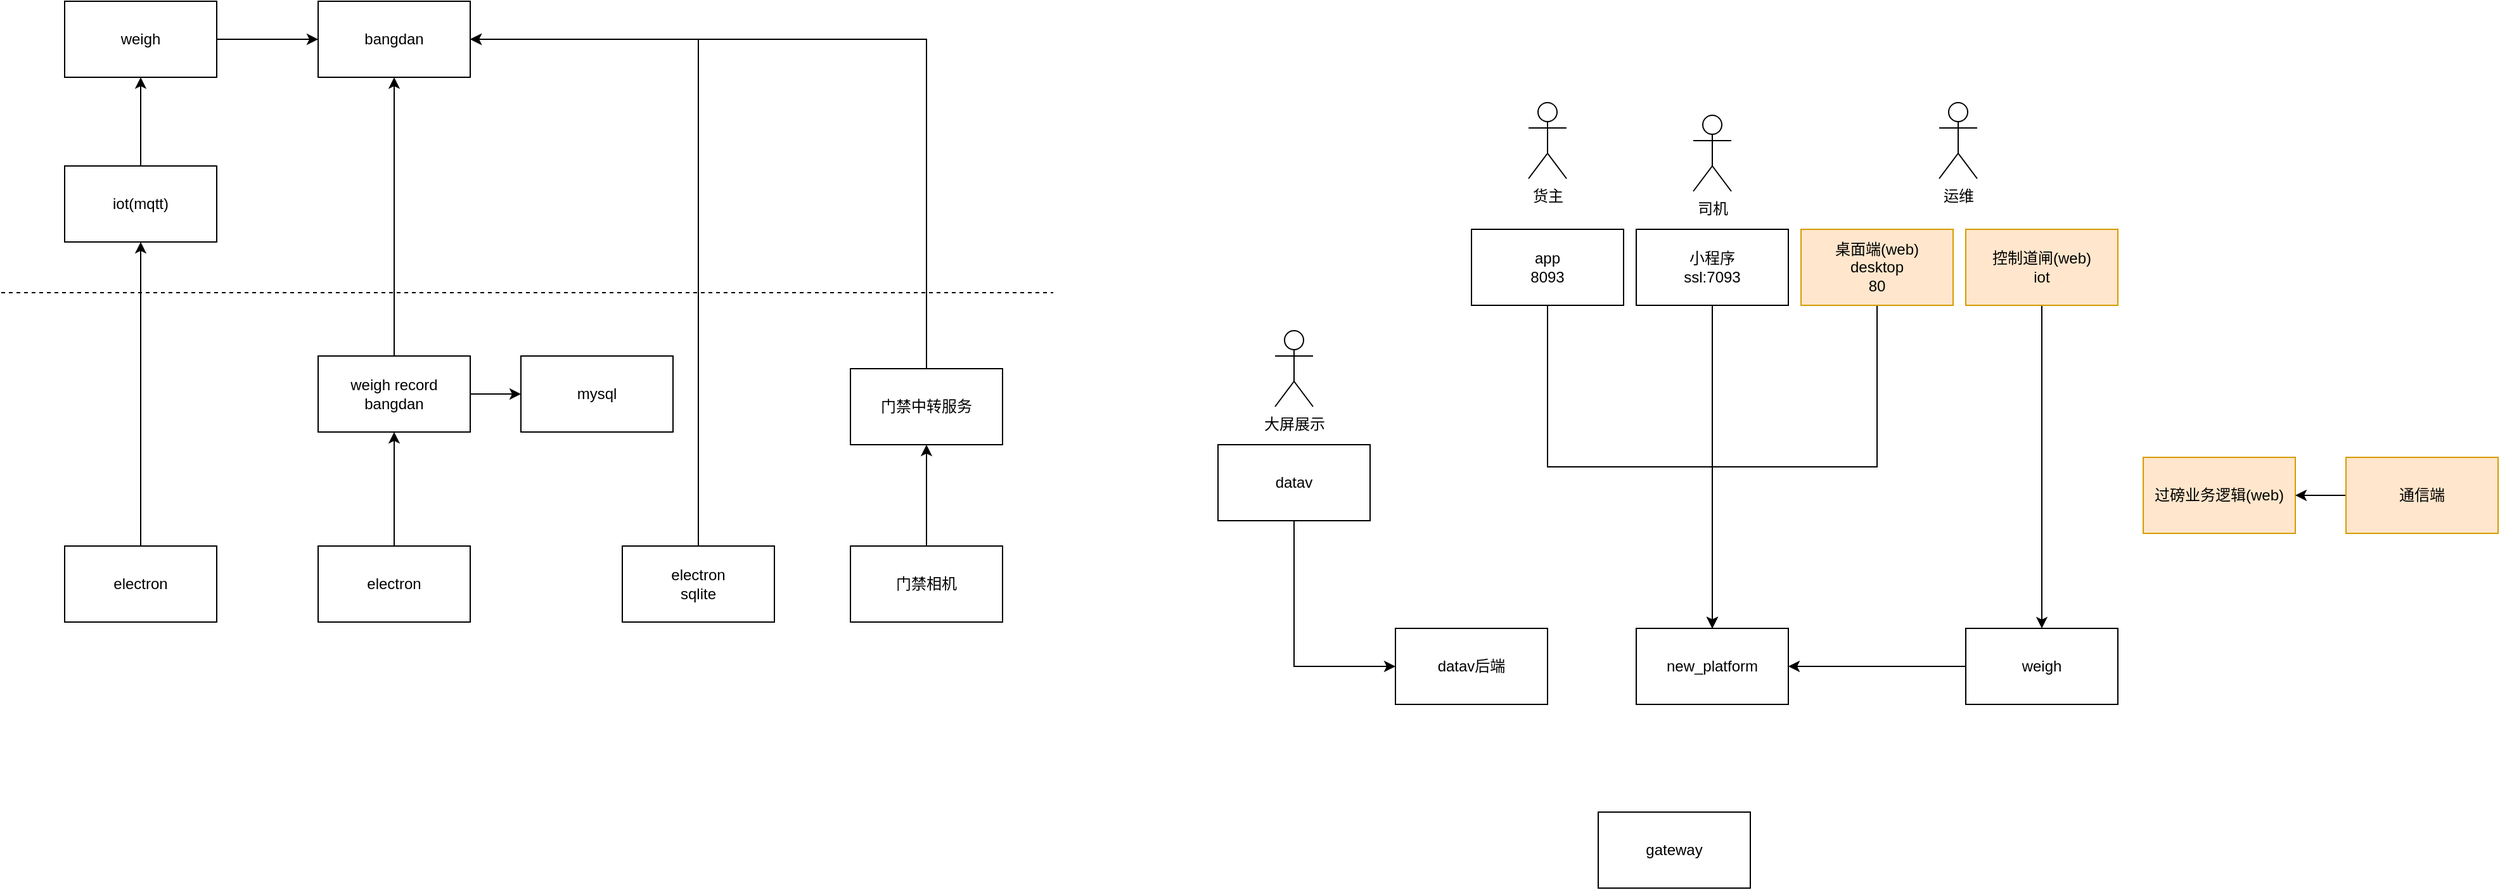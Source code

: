 <mxfile version="14.6.13" type="github">
  <diagram id="i68JFdNTJ4IvCKRYNh7I" name="Page-1">
    <mxGraphModel dx="2795" dy="619" grid="1" gridSize="10" guides="1" tooltips="1" connect="1" arrows="1" fold="1" page="1" pageScale="1" pageWidth="827" pageHeight="1169" math="0" shadow="0">
      <root>
        <mxCell id="0" />
        <mxCell id="1" parent="0" />
        <mxCell id="E38PJkLzuDfSd40zfgup-23" style="edgeStyle=orthogonalEdgeStyle;rounded=0;orthogonalLoop=1;jettySize=auto;html=1;exitX=0.5;exitY=1;exitDx=0;exitDy=0;" parent="1" source="E38PJkLzuDfSd40zfgup-1" target="E38PJkLzuDfSd40zfgup-14" edge="1">
          <mxGeometry relative="1" as="geometry" />
        </mxCell>
        <mxCell id="E38PJkLzuDfSd40zfgup-1" value="桌面端(web)&lt;br&gt;desktop&lt;br&gt;80" style="rounded=0;whiteSpace=wrap;html=1;fillColor=#ffe6cc;strokeColor=#d79b00;" parent="1" vertex="1">
          <mxGeometry x="290" y="270" width="120" height="60" as="geometry" />
        </mxCell>
        <mxCell id="E38PJkLzuDfSd40zfgup-21" style="edgeStyle=orthogonalEdgeStyle;rounded=0;orthogonalLoop=1;jettySize=auto;html=1;exitX=0.5;exitY=1;exitDx=0;exitDy=0;" parent="1" source="E38PJkLzuDfSd40zfgup-2" target="E38PJkLzuDfSd40zfgup-13" edge="1">
          <mxGeometry relative="1" as="geometry" />
        </mxCell>
        <mxCell id="E38PJkLzuDfSd40zfgup-2" value="控制道闸(web)&lt;br&gt;iot" style="rounded=0;whiteSpace=wrap;html=1;fillColor=#ffe6cc;strokeColor=#d79b00;" parent="1" vertex="1">
          <mxGeometry x="420" y="270" width="120" height="60" as="geometry" />
        </mxCell>
        <mxCell id="E38PJkLzuDfSd40zfgup-3" value="过磅业务逻辑(web)" style="rounded=0;whiteSpace=wrap;html=1;fillColor=#ffe6cc;strokeColor=#d79b00;" parent="1" vertex="1">
          <mxGeometry x="560" y="450" width="120" height="60" as="geometry" />
        </mxCell>
        <mxCell id="E38PJkLzuDfSd40zfgup-4" value="运维" style="shape=umlActor;verticalLabelPosition=bottom;verticalAlign=top;html=1;outlineConnect=0;" parent="1" vertex="1">
          <mxGeometry x="399" y="170" width="30" height="60" as="geometry" />
        </mxCell>
        <mxCell id="E38PJkLzuDfSd40zfgup-24" style="edgeStyle=orthogonalEdgeStyle;rounded=0;orthogonalLoop=1;jettySize=auto;html=1;exitX=0.5;exitY=1;exitDx=0;exitDy=0;entryX=0.5;entryY=0;entryDx=0;entryDy=0;" parent="1" source="E38PJkLzuDfSd40zfgup-6" target="E38PJkLzuDfSd40zfgup-14" edge="1">
          <mxGeometry relative="1" as="geometry" />
        </mxCell>
        <mxCell id="E38PJkLzuDfSd40zfgup-6" value="小程序&lt;br&gt;ssl:7093" style="rounded=0;whiteSpace=wrap;html=1;" parent="1" vertex="1">
          <mxGeometry x="160" y="270" width="120" height="60" as="geometry" />
        </mxCell>
        <mxCell id="E38PJkLzuDfSd40zfgup-7" value="司机" style="shape=umlActor;verticalLabelPosition=bottom;verticalAlign=top;html=1;outlineConnect=0;" parent="1" vertex="1">
          <mxGeometry x="205" y="180" width="30" height="60" as="geometry" />
        </mxCell>
        <mxCell id="E38PJkLzuDfSd40zfgup-8" value="gateway" style="rounded=0;whiteSpace=wrap;html=1;" parent="1" vertex="1">
          <mxGeometry x="130" y="730" width="120" height="60" as="geometry" />
        </mxCell>
        <mxCell id="E38PJkLzuDfSd40zfgup-25" style="edgeStyle=orthogonalEdgeStyle;rounded=0;orthogonalLoop=1;jettySize=auto;html=1;exitX=0.5;exitY=1;exitDx=0;exitDy=0;entryX=0.5;entryY=0;entryDx=0;entryDy=0;" parent="1" source="E38PJkLzuDfSd40zfgup-9" target="E38PJkLzuDfSd40zfgup-14" edge="1">
          <mxGeometry relative="1" as="geometry">
            <mxPoint x="290" y="590" as="targetPoint" />
          </mxGeometry>
        </mxCell>
        <mxCell id="E38PJkLzuDfSd40zfgup-9" value="app&lt;br&gt;8093" style="rounded=0;whiteSpace=wrap;html=1;" parent="1" vertex="1">
          <mxGeometry x="30" y="270" width="120" height="60" as="geometry" />
        </mxCell>
        <mxCell id="E38PJkLzuDfSd40zfgup-11" value="货主" style="shape=umlActor;verticalLabelPosition=bottom;verticalAlign=top;html=1;outlineConnect=0;" parent="1" vertex="1">
          <mxGeometry x="75" y="170" width="30" height="60" as="geometry" />
        </mxCell>
        <mxCell id="E38PJkLzuDfSd40zfgup-18" style="edgeStyle=orthogonalEdgeStyle;rounded=0;orthogonalLoop=1;jettySize=auto;html=1;exitX=0;exitY=0.5;exitDx=0;exitDy=0;entryX=1;entryY=0.5;entryDx=0;entryDy=0;" parent="1" source="E38PJkLzuDfSd40zfgup-12" target="E38PJkLzuDfSd40zfgup-3" edge="1">
          <mxGeometry relative="1" as="geometry" />
        </mxCell>
        <mxCell id="E38PJkLzuDfSd40zfgup-12" value="通信端" style="rounded=0;whiteSpace=wrap;html=1;fillColor=#ffe6cc;strokeColor=#d79b00;" parent="1" vertex="1">
          <mxGeometry x="720" y="450" width="120" height="60" as="geometry" />
        </mxCell>
        <mxCell id="E38PJkLzuDfSd40zfgup-20" style="edgeStyle=orthogonalEdgeStyle;rounded=0;orthogonalLoop=1;jettySize=auto;html=1;exitX=0;exitY=0.5;exitDx=0;exitDy=0;entryX=1;entryY=0.5;entryDx=0;entryDy=0;" parent="1" source="E38PJkLzuDfSd40zfgup-13" target="E38PJkLzuDfSd40zfgup-14" edge="1">
          <mxGeometry relative="1" as="geometry" />
        </mxCell>
        <mxCell id="E38PJkLzuDfSd40zfgup-13" value="weigh" style="rounded=0;whiteSpace=wrap;html=1;" parent="1" vertex="1">
          <mxGeometry x="420" y="585" width="120" height="60" as="geometry" />
        </mxCell>
        <mxCell id="E38PJkLzuDfSd40zfgup-14" value="new_platform" style="rounded=0;whiteSpace=wrap;html=1;" parent="1" vertex="1">
          <mxGeometry x="160" y="585" width="120" height="60" as="geometry" />
        </mxCell>
        <mxCell id="E38PJkLzuDfSd40zfgup-15" value="大屏展示" style="shape=umlActor;verticalLabelPosition=bottom;verticalAlign=top;html=1;outlineConnect=0;" parent="1" vertex="1">
          <mxGeometry x="-125" y="350" width="30" height="60" as="geometry" />
        </mxCell>
        <mxCell id="E38PJkLzuDfSd40zfgup-22" style="edgeStyle=orthogonalEdgeStyle;rounded=0;orthogonalLoop=1;jettySize=auto;html=1;exitX=0.5;exitY=1;exitDx=0;exitDy=0;entryX=0;entryY=0.5;entryDx=0;entryDy=0;" parent="1" source="E38PJkLzuDfSd40zfgup-16" target="E38PJkLzuDfSd40zfgup-17" edge="1">
          <mxGeometry relative="1" as="geometry" />
        </mxCell>
        <mxCell id="E38PJkLzuDfSd40zfgup-16" value="datav" style="rounded=0;whiteSpace=wrap;html=1;" parent="1" vertex="1">
          <mxGeometry x="-170" y="440" width="120" height="60" as="geometry" />
        </mxCell>
        <mxCell id="E38PJkLzuDfSd40zfgup-17" value="datav后端" style="rounded=0;whiteSpace=wrap;html=1;" parent="1" vertex="1">
          <mxGeometry x="-30" y="585" width="120" height="60" as="geometry" />
        </mxCell>
        <mxCell id="j8AdsAXacqCM0w1QrOaS-9" style="edgeStyle=orthogonalEdgeStyle;rounded=0;orthogonalLoop=1;jettySize=auto;html=1;exitX=0.5;exitY=0;exitDx=0;exitDy=0;entryX=0.5;entryY=1;entryDx=0;entryDy=0;" edge="1" parent="1" source="j8AdsAXacqCM0w1QrOaS-1" target="j8AdsAXacqCM0w1QrOaS-3">
          <mxGeometry relative="1" as="geometry" />
        </mxCell>
        <mxCell id="j8AdsAXacqCM0w1QrOaS-1" value="iot(mqtt)" style="rounded=0;whiteSpace=wrap;html=1;" vertex="1" parent="1">
          <mxGeometry x="-1080" y="220" width="120" height="60" as="geometry" />
        </mxCell>
        <mxCell id="j8AdsAXacqCM0w1QrOaS-8" style="edgeStyle=orthogonalEdgeStyle;rounded=0;orthogonalLoop=1;jettySize=auto;html=1;exitX=0.5;exitY=0;exitDx=0;exitDy=0;entryX=0.5;entryY=1;entryDx=0;entryDy=0;" edge="1" parent="1" source="j8AdsAXacqCM0w1QrOaS-2" target="j8AdsAXacqCM0w1QrOaS-1">
          <mxGeometry relative="1" as="geometry" />
        </mxCell>
        <mxCell id="j8AdsAXacqCM0w1QrOaS-2" value="electron" style="rounded=0;whiteSpace=wrap;html=1;" vertex="1" parent="1">
          <mxGeometry x="-1080" y="520" width="120" height="60" as="geometry" />
        </mxCell>
        <mxCell id="j8AdsAXacqCM0w1QrOaS-11" style="edgeStyle=orthogonalEdgeStyle;rounded=0;orthogonalLoop=1;jettySize=auto;html=1;exitX=1;exitY=0.5;exitDx=0;exitDy=0;" edge="1" parent="1" source="j8AdsAXacqCM0w1QrOaS-3" target="j8AdsAXacqCM0w1QrOaS-10">
          <mxGeometry relative="1" as="geometry" />
        </mxCell>
        <mxCell id="j8AdsAXacqCM0w1QrOaS-3" value="weigh" style="rounded=0;whiteSpace=wrap;html=1;" vertex="1" parent="1">
          <mxGeometry x="-1080" y="90" width="120" height="60" as="geometry" />
        </mxCell>
        <mxCell id="j8AdsAXacqCM0w1QrOaS-12" style="edgeStyle=orthogonalEdgeStyle;rounded=0;orthogonalLoop=1;jettySize=auto;html=1;exitX=0.5;exitY=0;exitDx=0;exitDy=0;entryX=0.5;entryY=1;entryDx=0;entryDy=0;" edge="1" parent="1" source="j8AdsAXacqCM0w1QrOaS-4" target="j8AdsAXacqCM0w1QrOaS-5">
          <mxGeometry relative="1" as="geometry" />
        </mxCell>
        <mxCell id="j8AdsAXacqCM0w1QrOaS-4" value="electron" style="rounded=0;whiteSpace=wrap;html=1;" vertex="1" parent="1">
          <mxGeometry x="-880" y="520" width="120" height="60" as="geometry" />
        </mxCell>
        <mxCell id="j8AdsAXacqCM0w1QrOaS-13" style="edgeStyle=orthogonalEdgeStyle;rounded=0;orthogonalLoop=1;jettySize=auto;html=1;exitX=1;exitY=0.5;exitDx=0;exitDy=0;entryX=0;entryY=0.5;entryDx=0;entryDy=0;" edge="1" parent="1" source="j8AdsAXacqCM0w1QrOaS-5" target="j8AdsAXacqCM0w1QrOaS-7">
          <mxGeometry relative="1" as="geometry" />
        </mxCell>
        <mxCell id="j8AdsAXacqCM0w1QrOaS-14" style="edgeStyle=orthogonalEdgeStyle;rounded=0;orthogonalLoop=1;jettySize=auto;html=1;exitX=0.5;exitY=0;exitDx=0;exitDy=0;entryX=0.5;entryY=1;entryDx=0;entryDy=0;" edge="1" parent="1" source="j8AdsAXacqCM0w1QrOaS-5" target="j8AdsAXacqCM0w1QrOaS-10">
          <mxGeometry relative="1" as="geometry" />
        </mxCell>
        <mxCell id="j8AdsAXacqCM0w1QrOaS-5" value="weigh record&lt;br&gt;bangdan" style="rounded=0;whiteSpace=wrap;html=1;" vertex="1" parent="1">
          <mxGeometry x="-880" y="370" width="120" height="60" as="geometry" />
        </mxCell>
        <mxCell id="j8AdsAXacqCM0w1QrOaS-6" value="" style="endArrow=none;dashed=1;html=1;" edge="1" parent="1">
          <mxGeometry width="50" height="50" relative="1" as="geometry">
            <mxPoint x="-1130" y="320" as="sourcePoint" />
            <mxPoint x="-300" y="320" as="targetPoint" />
          </mxGeometry>
        </mxCell>
        <mxCell id="j8AdsAXacqCM0w1QrOaS-7" value="mysql" style="rounded=0;whiteSpace=wrap;html=1;" vertex="1" parent="1">
          <mxGeometry x="-720" y="370" width="120" height="60" as="geometry" />
        </mxCell>
        <mxCell id="j8AdsAXacqCM0w1QrOaS-10" value="bangdan" style="rounded=0;whiteSpace=wrap;html=1;" vertex="1" parent="1">
          <mxGeometry x="-880" y="90" width="120" height="60" as="geometry" />
        </mxCell>
        <mxCell id="j8AdsAXacqCM0w1QrOaS-16" style="edgeStyle=orthogonalEdgeStyle;rounded=0;orthogonalLoop=1;jettySize=auto;html=1;exitX=0.5;exitY=0;exitDx=0;exitDy=0;entryX=1;entryY=0.5;entryDx=0;entryDy=0;" edge="1" parent="1" source="j8AdsAXacqCM0w1QrOaS-15" target="j8AdsAXacqCM0w1QrOaS-10">
          <mxGeometry relative="1" as="geometry" />
        </mxCell>
        <mxCell id="j8AdsAXacqCM0w1QrOaS-15" value="electron&lt;br&gt;sqlite" style="rounded=0;whiteSpace=wrap;html=1;" vertex="1" parent="1">
          <mxGeometry x="-640" y="520" width="120" height="60" as="geometry" />
        </mxCell>
        <mxCell id="j8AdsAXacqCM0w1QrOaS-22" style="edgeStyle=orthogonalEdgeStyle;rounded=0;orthogonalLoop=1;jettySize=auto;html=1;exitX=0.5;exitY=0;exitDx=0;exitDy=0;entryX=1;entryY=0.5;entryDx=0;entryDy=0;" edge="1" parent="1" source="j8AdsAXacqCM0w1QrOaS-19" target="j8AdsAXacqCM0w1QrOaS-10">
          <mxGeometry relative="1" as="geometry" />
        </mxCell>
        <mxCell id="j8AdsAXacqCM0w1QrOaS-19" value="门禁中转服务" style="rounded=0;whiteSpace=wrap;html=1;" vertex="1" parent="1">
          <mxGeometry x="-460" y="380" width="120" height="60" as="geometry" />
        </mxCell>
        <mxCell id="j8AdsAXacqCM0w1QrOaS-21" style="edgeStyle=orthogonalEdgeStyle;rounded=0;orthogonalLoop=1;jettySize=auto;html=1;exitX=0.5;exitY=0;exitDx=0;exitDy=0;" edge="1" parent="1" source="j8AdsAXacqCM0w1QrOaS-20" target="j8AdsAXacqCM0w1QrOaS-19">
          <mxGeometry relative="1" as="geometry" />
        </mxCell>
        <mxCell id="j8AdsAXacqCM0w1QrOaS-20" value="门禁相机" style="rounded=0;whiteSpace=wrap;html=1;" vertex="1" parent="1">
          <mxGeometry x="-460" y="520" width="120" height="60" as="geometry" />
        </mxCell>
      </root>
    </mxGraphModel>
  </diagram>
</mxfile>
